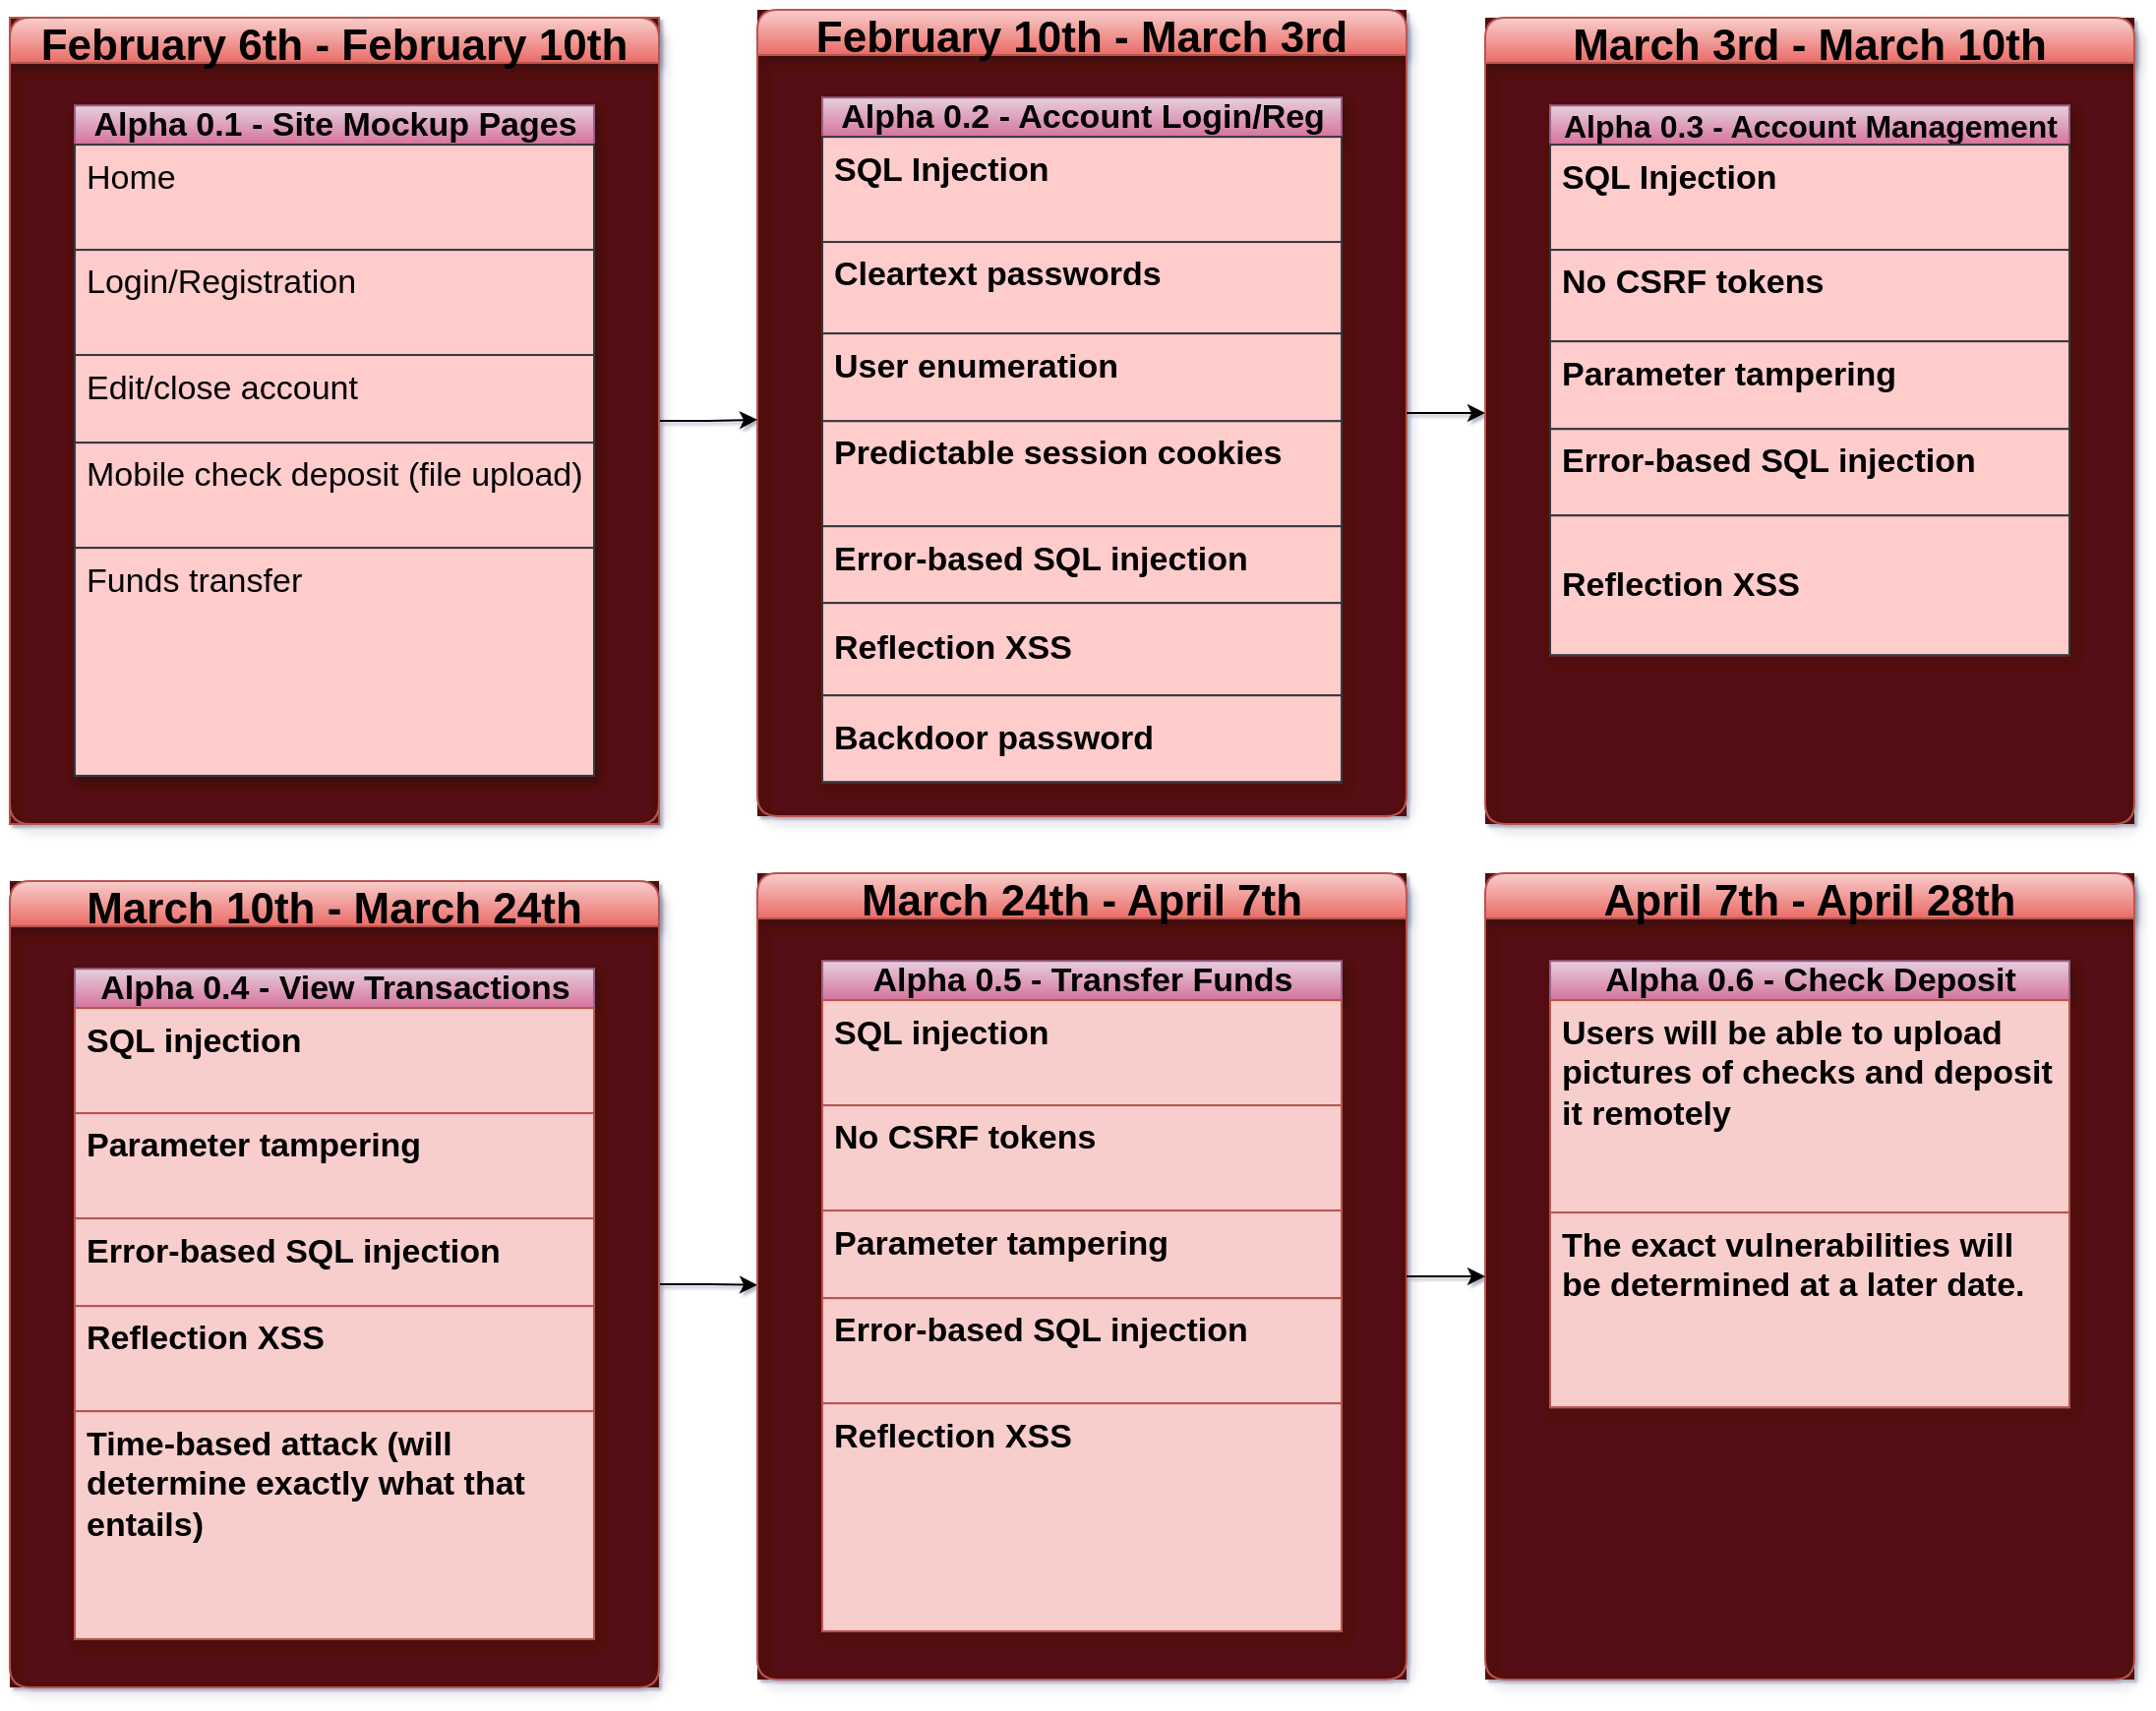 <mxfile version="26.0.11">
  <diagram name="Page-1" id="peiBIBhxkPEzxUF87GDT">
    <mxGraphModel dx="1434" dy="754" grid="0" gridSize="10" guides="1" tooltips="1" connect="1" arrows="1" fold="1" page="1" pageScale="1" pageWidth="1150" pageHeight="900" background="none" math="0" shadow="1">
      <root>
        <mxCell id="0" />
        <mxCell id="1" parent="0" />
        <mxCell id="A7335-PxiJzg9wuf_6m7-18" value="" style="group;fillColor=light-dark(#541012,#541012);" parent="1" vertex="1" connectable="0">
          <mxGeometry x="400" y="26" width="330" height="410" as="geometry" />
        </mxCell>
        <mxCell id="A7335-PxiJzg9wuf_6m7-19" value="February 10th - March 3rd" style="swimlane;fontSize=22;fillColor=#f8cecc;fontColor=default;strokeColor=#b85450;gradientColor=#ea6b66;rounded=1;shadow=1;align=center;verticalAlign=middle;fontFamily=Helvetica;fontStyle=1;labelBackgroundColor=none;gradientDirection=south;swimlaneFillColor=light-dark(transparent, #541012);" parent="A7335-PxiJzg9wuf_6m7-18" vertex="1">
          <mxGeometry width="330" height="410" as="geometry" />
        </mxCell>
        <mxCell id="A7335-PxiJzg9wuf_6m7-20" value="Alpha 0.2 - Account Login/Reg" style="swimlane;childLayout=stackLayout;resizeParent=1;resizeParentMax=0;horizontal=1;startSize=20;horizontalStack=0;html=1;fontSize=17;fillColor=#e6d0de;strokeColor=#996185;shadow=1;align=center;verticalAlign=middle;fontFamily=Helvetica;fontColor=default;fontStyle=1;gradientColor=#d5739d;" parent="A7335-PxiJzg9wuf_6m7-18" vertex="1">
          <mxGeometry x="33" y="44.565" width="264" height="348.042" as="geometry" />
        </mxCell>
        <mxCell id="A7335-PxiJzg9wuf_6m7-21" value="SQL Injection" style="text;strokeColor=#36393d;fillColor=#ffcccc;align=left;verticalAlign=top;spacingLeft=4;spacingRight=4;overflow=hidden;rotatable=0;points=[[0,0.5],[1,0.5]];portConstraint=eastwest;whiteSpace=wrap;html=1;fontSize=17;fontFamily=Helvetica;fontStyle=1;" parent="A7335-PxiJzg9wuf_6m7-20" vertex="1">
          <mxGeometry y="20" width="264" height="53.478" as="geometry" />
        </mxCell>
        <mxCell id="A7335-PxiJzg9wuf_6m7-22" value="Cleartext passwords" style="text;strokeColor=#36393d;fillColor=#ffcccc;align=left;verticalAlign=top;spacingLeft=4;spacingRight=4;overflow=hidden;rotatable=0;points=[[0,0.5],[1,0.5]];portConstraint=eastwest;whiteSpace=wrap;html=1;fontSize=17;fontFamily=Helvetica;fontStyle=1;" parent="A7335-PxiJzg9wuf_6m7-20" vertex="1">
          <mxGeometry y="73.478" width="264" height="46.52" as="geometry" />
        </mxCell>
        <mxCell id="A7335-PxiJzg9wuf_6m7-23" value="User enumeration" style="text;strokeColor=#36393d;fillColor=#ffcccc;align=left;verticalAlign=top;spacingLeft=4;spacingRight=4;overflow=hidden;rotatable=0;points=[[0,0.5],[1,0.5]];portConstraint=eastwest;whiteSpace=wrap;html=1;fontSize=17;fontFamily=Helvetica;fontStyle=1;" parent="A7335-PxiJzg9wuf_6m7-20" vertex="1">
          <mxGeometry y="119.998" width="264" height="44.565" as="geometry" />
        </mxCell>
        <mxCell id="A7335-PxiJzg9wuf_6m7-24" value="Predictable session cookies" style="text;strokeColor=#36393d;fillColor=#ffcccc;align=left;verticalAlign=top;spacingLeft=4;spacingRight=4;overflow=hidden;rotatable=0;points=[[0,0.5],[1,0.5]];portConstraint=eastwest;whiteSpace=wrap;html=1;fontSize=17;fontFamily=Helvetica;fontStyle=1;" parent="A7335-PxiJzg9wuf_6m7-20" vertex="1">
          <mxGeometry y="164.563" width="264" height="53.478" as="geometry" />
        </mxCell>
        <mxCell id="A7335-PxiJzg9wuf_6m7-25" value="Error-based SQL injection" style="text;strokeColor=#36393d;fillColor=#ffcccc;align=left;verticalAlign=top;spacingLeft=4;spacingRight=4;overflow=hidden;rotatable=0;points=[[0,0.5],[1,0.5]];portConstraint=eastwest;whiteSpace=wrap;html=1;fontSize=17;fontFamily=Helvetica;fontStyle=1;" parent="A7335-PxiJzg9wuf_6m7-20" vertex="1">
          <mxGeometry y="218.042" width="264" height="39" as="geometry" />
        </mxCell>
        <mxCell id="A7335-PxiJzg9wuf_6m7-58" value="Reflection XSS" style="text;strokeColor=#36393d;fillColor=#ffcccc;align=left;verticalAlign=middle;spacingLeft=4;spacingRight=4;overflow=hidden;points=[[0,0.5],[1,0.5]];portConstraint=eastwest;rotatable=0;whiteSpace=wrap;html=1;fontSize=17;fontFamily=Helvetica;fontStyle=1;" parent="A7335-PxiJzg9wuf_6m7-20" vertex="1">
          <mxGeometry y="257.042" width="264" height="47" as="geometry" />
        </mxCell>
        <mxCell id="A7335-PxiJzg9wuf_6m7-59" value="Backdoor password" style="text;strokeColor=#36393d;fillColor=#ffcccc;align=left;verticalAlign=middle;spacingLeft=4;spacingRight=4;overflow=hidden;points=[[0,0.5],[1,0.5]];portConstraint=eastwest;rotatable=0;whiteSpace=wrap;html=1;fontSize=17;fontFamily=Helvetica;fontStyle=1;" parent="A7335-PxiJzg9wuf_6m7-20" vertex="1">
          <mxGeometry y="304.042" width="264" height="44" as="geometry" />
        </mxCell>
        <mxCell id="A7335-PxiJzg9wuf_6m7-34" value="" style="group;fillColor=light-dark(#541012,#541012);" parent="1" vertex="1" connectable="0">
          <mxGeometry x="20" y="469" width="330" height="410" as="geometry" />
        </mxCell>
        <mxCell id="A7335-PxiJzg9wuf_6m7-70" style="edgeStyle=orthogonalEdgeStyle;rounded=0;orthogonalLoop=1;jettySize=auto;html=1;exitX=1;exitY=0.5;exitDx=0;exitDy=0;" parent="A7335-PxiJzg9wuf_6m7-34" source="A7335-PxiJzg9wuf_6m7-35" edge="1">
          <mxGeometry relative="1" as="geometry">
            <mxPoint x="380" y="205.429" as="targetPoint" />
          </mxGeometry>
        </mxCell>
        <mxCell id="A7335-PxiJzg9wuf_6m7-35" value="March 10th - March 24th" style="swimlane;fontSize=22;fillColor=#f8cecc;fontColor=default;strokeColor=#b85450;gradientColor=#ea6b66;rounded=1;shadow=1;align=center;verticalAlign=middle;swimlaneFillColor=light-dark(transparent, #541012);fontFamily=Helvetica;fontStyle=1;labelBackgroundColor=none;gradientDirection=south;" parent="A7335-PxiJzg9wuf_6m7-34" vertex="1">
          <mxGeometry width="330" height="410" as="geometry" />
        </mxCell>
        <mxCell id="A7335-PxiJzg9wuf_6m7-36" value="Alpha 0.4 - View Transactions" style="swimlane;childLayout=stackLayout;resizeParent=1;resizeParentMax=0;horizontal=1;startSize=20;horizontalStack=0;html=1;fontSize=17;fillColor=#e6d0de;strokeColor=#996185;shadow=1;align=center;verticalAlign=middle;fontFamily=Helvetica;fontColor=default;fontStyle=1;gradientColor=#d5739d;" parent="A7335-PxiJzg9wuf_6m7-34" vertex="1">
          <mxGeometry x="33" y="44.565" width="264" height="340.87" as="geometry" />
        </mxCell>
        <mxCell id="A7335-PxiJzg9wuf_6m7-37" value="SQL injection" style="text;strokeColor=#b85450;fillColor=#f8cecc;align=left;verticalAlign=top;spacingLeft=4;spacingRight=4;overflow=hidden;rotatable=0;points=[[0,0.5],[1,0.5]];portConstraint=eastwest;whiteSpace=wrap;html=1;fontSize=17;fontFamily=Helvetica;fontStyle=1;" parent="A7335-PxiJzg9wuf_6m7-36" vertex="1">
          <mxGeometry y="20" width="264" height="53.478" as="geometry" />
        </mxCell>
        <mxCell id="A7335-PxiJzg9wuf_6m7-38" value="Parameter tampering" style="text;strokeColor=#b85450;fillColor=#f8cecc;align=left;verticalAlign=top;spacingLeft=4;spacingRight=4;overflow=hidden;rotatable=0;points=[[0,0.5],[1,0.5]];portConstraint=eastwest;whiteSpace=wrap;html=1;fontSize=17;fontFamily=Helvetica;fontStyle=1;" parent="A7335-PxiJzg9wuf_6m7-36" vertex="1">
          <mxGeometry y="73.478" width="264" height="53.478" as="geometry" />
        </mxCell>
        <mxCell id="A7335-PxiJzg9wuf_6m7-39" value="Error-based SQL injection" style="text;strokeColor=#b85450;fillColor=#f8cecc;align=left;verticalAlign=top;spacingLeft=4;spacingRight=4;overflow=hidden;rotatable=0;points=[[0,0.5],[1,0.5]];portConstraint=eastwest;whiteSpace=wrap;html=1;fontSize=17;fontFamily=Helvetica;fontStyle=1;" parent="A7335-PxiJzg9wuf_6m7-36" vertex="1">
          <mxGeometry y="126.957" width="264" height="44.565" as="geometry" />
        </mxCell>
        <mxCell id="A7335-PxiJzg9wuf_6m7-40" value="Reflection XSS" style="text;strokeColor=#b85450;fillColor=#f8cecc;align=left;verticalAlign=top;spacingLeft=4;spacingRight=4;overflow=hidden;rotatable=0;points=[[0,0.5],[1,0.5]];portConstraint=eastwest;whiteSpace=wrap;html=1;fontSize=17;fontFamily=Helvetica;fontStyle=1;" parent="A7335-PxiJzg9wuf_6m7-36" vertex="1">
          <mxGeometry y="171.522" width="264" height="53.478" as="geometry" />
        </mxCell>
        <mxCell id="A7335-PxiJzg9wuf_6m7-41" value="Time-based attack (will determine exactly what that entails)" style="text;strokeColor=#b85450;fillColor=#f8cecc;align=left;verticalAlign=top;spacingLeft=4;spacingRight=4;overflow=hidden;rotatable=0;points=[[0,0.5],[1,0.5]];portConstraint=eastwest;whiteSpace=wrap;html=1;fontSize=17;fontFamily=Helvetica;fontStyle=1;" parent="A7335-PxiJzg9wuf_6m7-36" vertex="1">
          <mxGeometry y="225" width="264" height="115.87" as="geometry" />
        </mxCell>
        <mxCell id="A7335-PxiJzg9wuf_6m7-42" value="" style="group;fillColor=light-dark(#541012,#541012);" parent="1" vertex="1" connectable="0">
          <mxGeometry x="400" y="465" width="330" height="410" as="geometry" />
        </mxCell>
        <mxCell id="A7335-PxiJzg9wuf_6m7-43" value="March 24th - April 7th" style="swimlane;fontSize=22;fillColor=#f8cecc;fontColor=default;strokeColor=#b85450;gradientColor=#ea6b66;rounded=1;shadow=1;align=center;verticalAlign=middle;swimlaneFillColor=light-dark(transparent, #541012);fontFamily=Helvetica;fontStyle=1;labelBackgroundColor=none;gradientDirection=south;" parent="A7335-PxiJzg9wuf_6m7-42" vertex="1">
          <mxGeometry width="330" height="410" as="geometry" />
        </mxCell>
        <mxCell id="A7335-PxiJzg9wuf_6m7-44" value="Alpha 0.5 - Transfer Funds" style="swimlane;childLayout=stackLayout;resizeParent=1;resizeParentMax=0;horizontal=1;startSize=20;horizontalStack=0;html=1;fontSize=17;fillColor=#e6d0de;strokeColor=#996185;shadow=1;align=center;verticalAlign=middle;fontFamily=Helvetica;fontColor=default;fontStyle=1;gradientColor=#d5739d;" parent="A7335-PxiJzg9wuf_6m7-42" vertex="1">
          <mxGeometry x="33" y="44.565" width="264" height="340.87" as="geometry" />
        </mxCell>
        <mxCell id="A7335-PxiJzg9wuf_6m7-45" value="SQL injection" style="text;strokeColor=#b85450;fillColor=#f8cecc;align=left;verticalAlign=top;spacingLeft=4;spacingRight=4;overflow=hidden;rotatable=0;points=[[0,0.5],[1,0.5]];portConstraint=eastwest;whiteSpace=wrap;html=1;fontSize=17;fontFamily=Helvetica;fontStyle=1;" parent="A7335-PxiJzg9wuf_6m7-44" vertex="1">
          <mxGeometry y="20" width="264" height="53.478" as="geometry" />
        </mxCell>
        <mxCell id="A7335-PxiJzg9wuf_6m7-46" value="No CSRF tokens" style="text;strokeColor=#b85450;fillColor=#f8cecc;align=left;verticalAlign=top;spacingLeft=4;spacingRight=4;overflow=hidden;rotatable=0;points=[[0,0.5],[1,0.5]];portConstraint=eastwest;whiteSpace=wrap;html=1;fontSize=17;fontFamily=Helvetica;fontStyle=1;" parent="A7335-PxiJzg9wuf_6m7-44" vertex="1">
          <mxGeometry y="73.478" width="264" height="53.478" as="geometry" />
        </mxCell>
        <mxCell id="A7335-PxiJzg9wuf_6m7-47" value="Parameter tampering" style="text;strokeColor=#b85450;fillColor=#f8cecc;align=left;verticalAlign=top;spacingLeft=4;spacingRight=4;overflow=hidden;rotatable=0;points=[[0,0.5],[1,0.5]];portConstraint=eastwest;whiteSpace=wrap;html=1;fontSize=17;fontFamily=Helvetica;fontStyle=1;" parent="A7335-PxiJzg9wuf_6m7-44" vertex="1">
          <mxGeometry y="126.957" width="264" height="44.565" as="geometry" />
        </mxCell>
        <mxCell id="A7335-PxiJzg9wuf_6m7-48" value="Error-based SQL injection" style="text;strokeColor=#b85450;fillColor=#f8cecc;align=left;verticalAlign=top;spacingLeft=4;spacingRight=4;overflow=hidden;rotatable=0;points=[[0,0.5],[1,0.5]];portConstraint=eastwest;whiteSpace=wrap;html=1;fontSize=17;fontFamily=Helvetica;fontStyle=1;" parent="A7335-PxiJzg9wuf_6m7-44" vertex="1">
          <mxGeometry y="171.522" width="264" height="53.478" as="geometry" />
        </mxCell>
        <mxCell id="A7335-PxiJzg9wuf_6m7-49" value="Reflection XSS" style="text;strokeColor=#b85450;fillColor=#f8cecc;align=left;verticalAlign=top;spacingLeft=4;spacingRight=4;overflow=hidden;rotatable=0;points=[[0,0.5],[1,0.5]];portConstraint=eastwest;whiteSpace=wrap;html=1;fontSize=17;fontFamily=Helvetica;fontStyle=1;" parent="A7335-PxiJzg9wuf_6m7-44" vertex="1">
          <mxGeometry y="225" width="264" height="115.87" as="geometry" />
        </mxCell>
        <mxCell id="A7335-PxiJzg9wuf_6m7-50" value="" style="group;fillColor=light-dark(#541012,#541012);" parent="1" vertex="1" connectable="0">
          <mxGeometry x="770" y="465" width="330" height="410" as="geometry" />
        </mxCell>
        <mxCell id="A7335-PxiJzg9wuf_6m7-51" value="April 7th - April 28th" style="swimlane;fontSize=22;fillColor=#f8cecc;fontColor=default;strokeColor=#b85450;gradientColor=#ea6b66;rounded=1;shadow=1;align=center;verticalAlign=middle;swimlaneFillColor=light-dark(transparent, #541012);fontFamily=Helvetica;fontStyle=1;labelBackgroundColor=none;gradientDirection=south;" parent="A7335-PxiJzg9wuf_6m7-50" vertex="1">
          <mxGeometry width="330" height="410" as="geometry" />
        </mxCell>
        <mxCell id="A7335-PxiJzg9wuf_6m7-52" value="Alpha 0.6 - Check Deposit" style="swimlane;childLayout=stackLayout;resizeParent=1;resizeParentMax=0;horizontal=1;startSize=20;horizontalStack=0;html=1;fontSize=17;fillColor=#e6d0de;strokeColor=#996185;shadow=1;align=center;verticalAlign=middle;fontFamily=Helvetica;fontColor=default;fontStyle=1;gradientColor=#d5739d;" parent="A7335-PxiJzg9wuf_6m7-50" vertex="1">
          <mxGeometry x="33" y="44.565" width="264" height="227" as="geometry" />
        </mxCell>
        <mxCell id="A7335-PxiJzg9wuf_6m7-53" value="Users will be able to upload pictures of checks and deposit it remotely" style="text;strokeColor=#b85450;fillColor=#f8cecc;align=left;verticalAlign=top;spacingLeft=4;spacingRight=4;overflow=hidden;rotatable=0;points=[[0,0.5],[1,0.5]];portConstraint=eastwest;whiteSpace=wrap;html=1;fontSize=17;fontFamily=Helvetica;fontStyle=1;" parent="A7335-PxiJzg9wuf_6m7-52" vertex="1">
          <mxGeometry y="20" width="264" height="108" as="geometry" />
        </mxCell>
        <mxCell id="A7335-PxiJzg9wuf_6m7-54" value="The exact vulnerabilities will be determined at a later date." style="text;strokeColor=#b85450;fillColor=#f8cecc;align=left;verticalAlign=top;spacingLeft=4;spacingRight=4;overflow=hidden;rotatable=0;points=[[0,0.5],[1,0.5]];portConstraint=eastwest;whiteSpace=wrap;html=1;fontSize=17;fontFamily=Helvetica;fontStyle=1;" parent="A7335-PxiJzg9wuf_6m7-52" vertex="1">
          <mxGeometry y="128" width="264" height="99" as="geometry" />
        </mxCell>
        <mxCell id="A7335-PxiJzg9wuf_6m7-63" value="" style="group;fillColor=light-dark(#541012,#541012);strokeColor=#b85450;" parent="1" vertex="1" connectable="0">
          <mxGeometry x="20" y="30" width="330" height="410" as="geometry" />
        </mxCell>
        <mxCell id="A7335-PxiJzg9wuf_6m7-68" style="edgeStyle=orthogonalEdgeStyle;rounded=0;orthogonalLoop=1;jettySize=auto;html=1;exitX=1;exitY=0.5;exitDx=0;exitDy=0;" parent="A7335-PxiJzg9wuf_6m7-63" source="A7335-PxiJzg9wuf_6m7-2" edge="1">
          <mxGeometry relative="1" as="geometry">
            <mxPoint x="380" y="204.429" as="targetPoint" />
          </mxGeometry>
        </mxCell>
        <mxCell id="A7335-PxiJzg9wuf_6m7-2" value="February 6th - February 10th" style="swimlane;fontSize=22;labelBackgroundColor=none;fillColor=#f8cecc;strokeColor=#b85450;startSize=23;gradientDirection=south;rounded=1;shadow=1;swimlaneFillColor=light-dark(transparent, #541012);gradientColor=#ea6b66;" parent="A7335-PxiJzg9wuf_6m7-63" vertex="1">
          <mxGeometry width="330" height="410" as="geometry" />
        </mxCell>
        <mxCell id="A7335-PxiJzg9wuf_6m7-3" value="Alpha 0.1 - Site Mockup Pages" style="swimlane;childLayout=stackLayout;resizeParent=1;resizeParentMax=0;horizontal=1;startSize=20;horizontalStack=0;html=1;fontSize=17;fillColor=#e6d0de;strokeColor=#996185;shadow=1;gradientColor=#d5739d;" parent="A7335-PxiJzg9wuf_6m7-63" vertex="1">
          <mxGeometry x="33" y="44.565" width="264" height="340.87" as="geometry">
            <mxRectangle x="33" y="44.565" width="268" height="32" as="alternateBounds" />
          </mxGeometry>
        </mxCell>
        <mxCell id="A7335-PxiJzg9wuf_6m7-12" value="Home" style="text;strokeColor=#36393d;fillColor=#ffcccc;align=left;verticalAlign=top;spacingLeft=4;spacingRight=4;overflow=hidden;rotatable=0;points=[[0,0.5],[1,0.5]];portConstraint=eastwest;whiteSpace=wrap;html=1;fontSize=17;shadow=1;" parent="A7335-PxiJzg9wuf_6m7-3" vertex="1">
          <mxGeometry y="20" width="264" height="53.478" as="geometry" />
        </mxCell>
        <mxCell id="A7335-PxiJzg9wuf_6m7-13" value="Login/Registration" style="text;strokeColor=#36393d;fillColor=#ffcccc;align=left;verticalAlign=top;spacingLeft=4;spacingRight=4;overflow=hidden;rotatable=0;points=[[0,0.5],[1,0.5]];portConstraint=eastwest;whiteSpace=wrap;html=1;fontSize=17;shadow=1;" parent="A7335-PxiJzg9wuf_6m7-3" vertex="1">
          <mxGeometry y="73.478" width="264" height="53.478" as="geometry" />
        </mxCell>
        <mxCell id="A7335-PxiJzg9wuf_6m7-14" value="Edit/close account" style="text;strokeColor=#36393d;fillColor=#ffcccc;align=left;verticalAlign=top;spacingLeft=4;spacingRight=4;overflow=hidden;rotatable=0;points=[[0,0.5],[1,0.5]];portConstraint=eastwest;whiteSpace=wrap;html=1;fontSize=17;shadow=1;" parent="A7335-PxiJzg9wuf_6m7-3" vertex="1">
          <mxGeometry y="126.957" width="264" height="44.565" as="geometry" />
        </mxCell>
        <mxCell id="A7335-PxiJzg9wuf_6m7-15" value="Mobile check deposit (file upload) " style="text;strokeColor=#36393d;fillColor=#ffcccc;align=left;verticalAlign=top;spacingLeft=4;spacingRight=4;overflow=hidden;rotatable=0;points=[[0,0.5],[1,0.5]];portConstraint=eastwest;whiteSpace=wrap;html=1;fontSize=17;shadow=1;" parent="A7335-PxiJzg9wuf_6m7-3" vertex="1">
          <mxGeometry y="171.522" width="264" height="53.478" as="geometry" />
        </mxCell>
        <mxCell id="A7335-PxiJzg9wuf_6m7-16" value="Funds transfer" style="text;fillColor=#ffcccc;align=left;verticalAlign=top;spacingLeft=4;spacingRight=4;overflow=hidden;rotatable=0;points=[[0,0.5],[1,0.5]];portConstraint=eastwest;whiteSpace=wrap;html=1;fontSize=17;strokeColor=#36393d;shadow=1;" parent="A7335-PxiJzg9wuf_6m7-3" vertex="1">
          <mxGeometry y="225" width="264" height="115.87" as="geometry" />
        </mxCell>
        <mxCell id="A7335-PxiJzg9wuf_6m7-69" style="edgeStyle=orthogonalEdgeStyle;rounded=0;orthogonalLoop=1;jettySize=auto;html=1;exitX=1;exitY=0.5;exitDx=0;exitDy=0;entryX=0;entryY=0.5;entryDx=0;entryDy=0;" parent="1" source="A7335-PxiJzg9wuf_6m7-19" edge="1">
          <mxGeometry relative="1" as="geometry">
            <mxPoint x="770" y="231" as="targetPoint" />
          </mxGeometry>
        </mxCell>
        <mxCell id="A7335-PxiJzg9wuf_6m7-76" value="" style="group;fillColor=light-dark(#541012,#541012);" parent="1" vertex="1" connectable="0">
          <mxGeometry x="770" y="30" width="330" height="410" as="geometry" />
        </mxCell>
        <mxCell id="A7335-PxiJzg9wuf_6m7-77" value="March 3rd - March 10th" style="swimlane;fontSize=22;fillColor=#f8cecc;fontColor=default;strokeColor=#b85450;gradientColor=#ea6b66;rounded=1;shadow=1;align=center;verticalAlign=middle;fontFamily=Helvetica;fontStyle=1;labelBackgroundColor=none;gradientDirection=south;swimlaneFillColor=light-dark(transparent, #541012);" parent="A7335-PxiJzg9wuf_6m7-76" vertex="1">
          <mxGeometry width="330" height="410" as="geometry" />
        </mxCell>
        <mxCell id="A7335-PxiJzg9wuf_6m7-78" value="Alpha 0.3 - Account Management" style="swimlane;childLayout=stackLayout;resizeParent=1;resizeParentMax=0;horizontal=1;startSize=20;horizontalStack=0;html=1;fontSize=16;fillColor=#e6d0de;strokeColor=#996185;shadow=1;align=center;verticalAlign=middle;fontFamily=Helvetica;fontColor=default;fontStyle=1;gradientColor=#d5739d;" parent="A7335-PxiJzg9wuf_6m7-76" vertex="1">
          <mxGeometry x="33" y="44.565" width="264" height="279.523" as="geometry" />
        </mxCell>
        <mxCell id="A7335-PxiJzg9wuf_6m7-79" value="SQL Injection" style="text;strokeColor=#36393d;fillColor=#ffcccc;align=left;verticalAlign=top;spacingLeft=4;spacingRight=4;overflow=hidden;rotatable=0;points=[[0,0.5],[1,0.5]];portConstraint=eastwest;whiteSpace=wrap;html=1;fontSize=17;fontFamily=Helvetica;fontStyle=1;" parent="A7335-PxiJzg9wuf_6m7-78" vertex="1">
          <mxGeometry y="20" width="264" height="53.478" as="geometry" />
        </mxCell>
        <mxCell id="A7335-PxiJzg9wuf_6m7-80" value="No CSRF tokens" style="text;strokeColor=#36393d;fillColor=#ffcccc;align=left;verticalAlign=top;spacingLeft=4;spacingRight=4;overflow=hidden;rotatable=0;points=[[0,0.5],[1,0.5]];portConstraint=eastwest;whiteSpace=wrap;html=1;fontSize=17;fontFamily=Helvetica;fontStyle=1;" parent="A7335-PxiJzg9wuf_6m7-78" vertex="1">
          <mxGeometry y="73.478" width="264" height="46.52" as="geometry" />
        </mxCell>
        <mxCell id="A7335-PxiJzg9wuf_6m7-81" value="Parameter tampering" style="text;strokeColor=#36393d;fillColor=#ffcccc;align=left;verticalAlign=top;spacingLeft=4;spacingRight=4;overflow=hidden;rotatable=0;points=[[0,0.5],[1,0.5]];portConstraint=eastwest;whiteSpace=wrap;html=1;fontSize=17;fontFamily=Helvetica;fontStyle=1;" parent="A7335-PxiJzg9wuf_6m7-78" vertex="1">
          <mxGeometry y="119.998" width="264" height="44.565" as="geometry" />
        </mxCell>
        <mxCell id="A7335-PxiJzg9wuf_6m7-82" value="Error-based SQL injection" style="text;strokeColor=#36393d;fillColor=#ffcccc;align=left;verticalAlign=top;spacingLeft=4;spacingRight=4;overflow=hidden;rotatable=0;points=[[0,0.5],[1,0.5]];portConstraint=eastwest;whiteSpace=wrap;html=1;fontSize=17;fontFamily=Helvetica;fontStyle=1;" parent="A7335-PxiJzg9wuf_6m7-78" vertex="1">
          <mxGeometry y="164.563" width="264" height="44" as="geometry" />
        </mxCell>
        <mxCell id="A7335-PxiJzg9wuf_6m7-84" value="Reflection XSS" style="text;strokeColor=#36393d;fillColor=#ffcccc;align=left;verticalAlign=middle;spacingLeft=4;spacingRight=4;overflow=hidden;points=[[0,0.5],[1,0.5]];portConstraint=eastwest;rotatable=0;whiteSpace=wrap;html=1;fontSize=17;fontFamily=Helvetica;fontStyle=1;" parent="A7335-PxiJzg9wuf_6m7-78" vertex="1">
          <mxGeometry y="208.563" width="264" height="70.96" as="geometry" />
        </mxCell>
        <mxCell id="VK3onBc2NMkRgM6N9jk3-1" style="edgeStyle=orthogonalEdgeStyle;rounded=0;orthogonalLoop=1;jettySize=auto;html=1;exitX=1;exitY=0.5;exitDx=0;exitDy=0;entryX=0;entryY=0.5;entryDx=0;entryDy=0;" edge="1" parent="1" source="A7335-PxiJzg9wuf_6m7-43" target="A7335-PxiJzg9wuf_6m7-51">
          <mxGeometry relative="1" as="geometry" />
        </mxCell>
      </root>
    </mxGraphModel>
  </diagram>
</mxfile>
